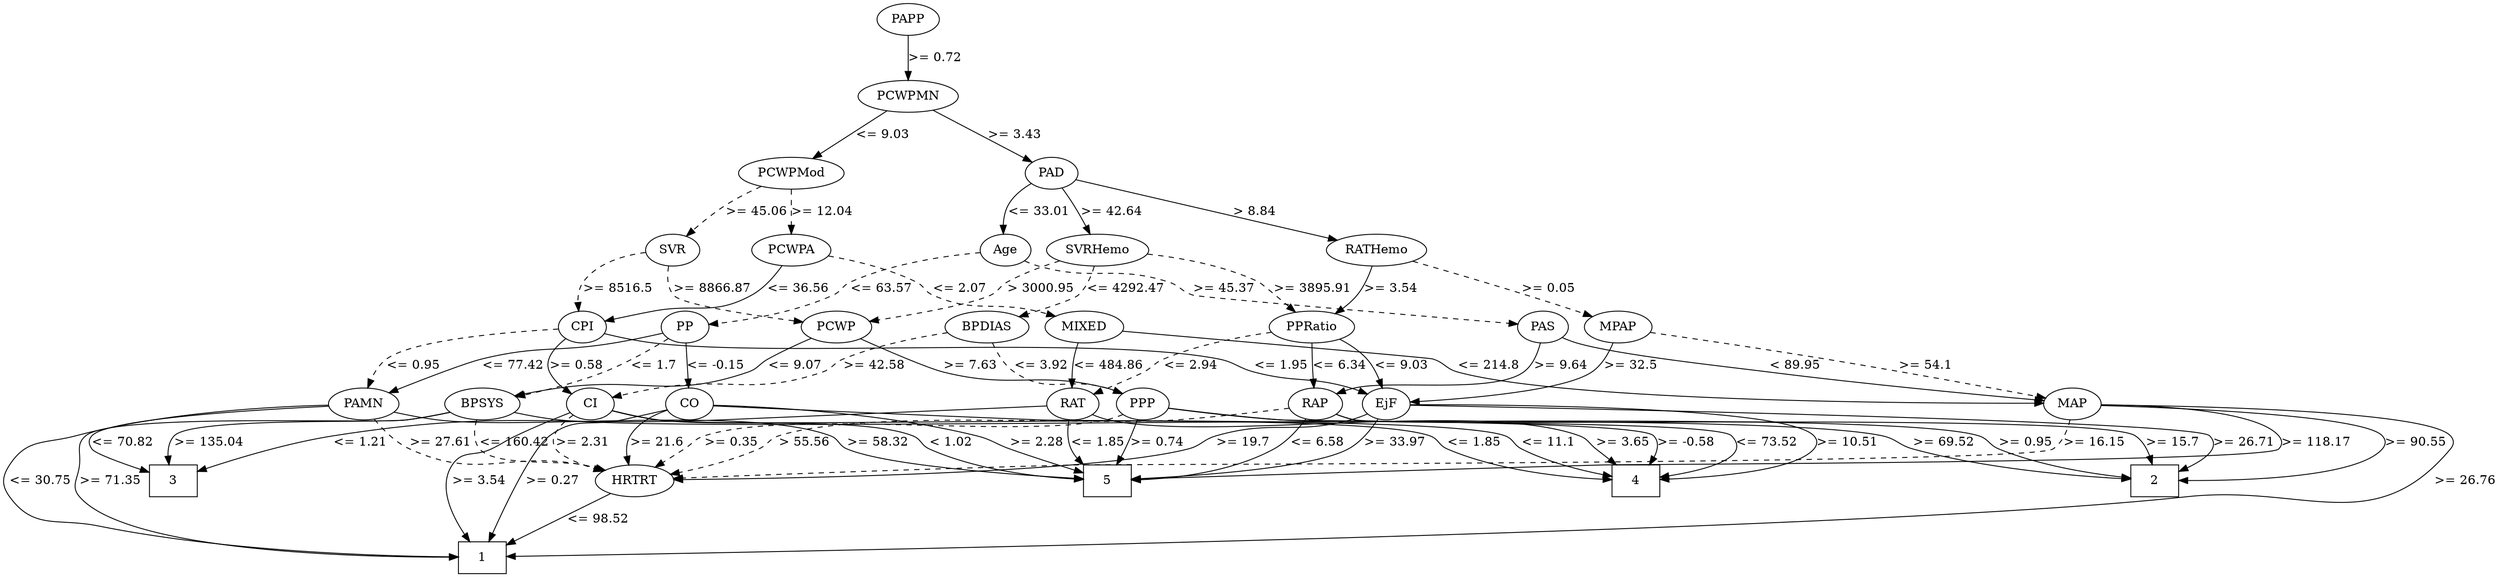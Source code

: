 strict digraph G {
	graph [bb="0,0,2283.1,645"];
	node [label="\N"];
	1	[height=0.5,
		pos="449.13,18",
		shape=box,
		width=0.75];
	2	[height=0.5,
		pos="1987.1,105",
		shape=box,
		width=0.75];
	3	[height=0.5,
		pos="168.13,105",
		shape=box,
		width=0.75];
	4	[height=0.5,
		pos="1513.1,105",
		shape=box,
		width=0.75];
	5	[height=0.5,
		pos="1030.1,105",
		shape=box,
		width=0.75];
	RAP	[height=0.5,
		pos="1210.1,192",
		width=0.77778];
	RAP -> 2	[label=">= 15.7",
		lp="1999.6,148.5",
		op=">=",
		param=15.7,
		pos="e,1984.3,123.43 1230.7,179.75 1235.9,177.42 1241.6,175.28 1247.1,174 1286,164.99 1932,178.22 1965.1,156 1973,150.7 1978.1,141.89 \
1981.4,133.12",
		style=solid];
	RAP -> 4	[label="<= 73.52",
		lp="1628.1,148.5",
		op="<=",
		param=73.52,
		pos="e,1540.3,111.65 1231.1,179.68 1236.2,177.41 1241.8,175.32 1247.1,174 1284.9,164.7 1570.3,184.23 1597.1,156 1615.3,136.87 1580.4,\
122.54 1550.2,114.23",
		style=solid];
	RAP -> 5	[label="<= 6.58",
		lp="1214.6,148.5",
		op="<=",
		param=6.58,
		pos="e,1057.2,106.44 1203.4,174.17 1198.1,163.11 1189.7,149.23 1178.1,141 1145.4,117.81 1099.5,109.82 1067.5,107.15",
		style=solid];
	HRTRT	[height=0.5,
		pos="593.13,105",
		width=1.1013];
	RAP -> HRTRT	[label="> 55.56",
		lp="749.63,148.5",
		op=">",
		param=55.56,
		pos="e,627.61,114.14 1183.6,186 1161.8,182.1 1130.1,176.86 1102.1,174 1019.4,165.52 807.29,181.62 728.13,156 716.52,152.24 716.17,146.2 \
705.13,141 683.57,130.84 658.33,122.66 637.27,116.77",
		style=dashed];
	HRTRT -> 1	[label="<= 98.52",
		lp="555.13,61.5",
		op="<=",
		param=98.52,
		pos="e,476.13,34.94 569.99,90.343 546.99,76.767 511.4,55.756 484.78,40.046",
		style=solid];
	PAS	[height=0.5,
		pos="1415.1,279",
		width=0.75];
	PAS -> RAP	[label=">= 9.64",
		lp="1431.6,235.5",
		op=">=",
		param=9.64,
		pos="e,1231.2,204.06 1414.2,260.54 1412.6,249.5 1408.7,235.89 1399.1,228 1372.9,206.36 1279.9,219.21 1247.1,210 1245,209.39 1242.8,208.68 \
1240.6,207.89",
		style=solid];
	MAP	[height=0.5,
		pos="1912.1,192",
		width=0.84854];
	PAS -> MAP	[label="< 89.95",
		lp="1639.6,235.5",
		op="<",
		param=89.95,
		pos="e,1882.3,196.11 1435.7,267.16 1440.6,264.87 1446,262.65 1451.1,261 1529.6,235.79 1775.4,207.62 1872.3,197.18",
		style=solid];
	MAP -> 1	[label=">= 26.76",
		lp="2257.1,105",
		op=">=",
		param=26.76,
		pos="e,476.14,19.456 1942.9,191.43 2032.8,192.15 2286.7,189.92 2248.1,141 2184.5,60.241 2125,101.29 2023.1,87 1712.3,43.4 693.69,23.322 \
486.22,19.633",
		style=solid];
	MAP -> 2	[label=">= 90.55",
		lp="2218.1,148.5",
		op=">=",
		param=90.55,
		pos="e,2014.2,106.55 1942.5,189.39 2011,185.46 2173,174.29 2189.1,156 2193.5,151 2193.4,146.1 2189.1,141 2168.5,116.48 2076.9,109.14 \
2024.4,106.94",
		style=solid];
	MAP -> 5	[label=">= 118.17",
		lp="2130.1,148.5",
		op=">=",
		param=118.17,
		pos="e,1057.3,107.12 1942.7,191.59 2005.2,191.89 2138.1,187.3 2093.1,141 2081.2,128.72 1494.2,123.58 1477.1,123 1325.2,117.89 1144.2,\
110.65 1067.5,107.53",
		style=solid];
	MAP -> HRTRT	[label=">= 16.15",
		lp="1928.1,148.5",
		op=">=",
		param=16.15,
		pos="e,632.39,107.96 1909.5,174.04 1906.7,162.63 1901.2,148.37 1890.1,141 1869.4,127.19 1019,123.78 994.13,123 867.41,119.04 718.26,112.12 \
642.57,108.45",
		style=dashed];
	PAD	[height=0.5,
		pos="947.13,453",
		width=0.79437];
	SVRHemo	[height=0.5,
		pos="995.13,366",
		width=1.3902];
	PAD -> SVRHemo	[label=">= 42.64",
		lp="1001.1,409.5",
		op=">=",
		param=42.64,
		pos="e,986.31,383.77 956.9,436.06 960.49,430.11 964.55,423.28 968.13,417 972.57,409.2 977.27,400.63 981.47,392.82",
		style=solid];
	RATHemo	[height=0.5,
		pos="1246.1,366",
		width=1.375];
	PAD -> RATHemo	[label="> 8.84",
		lp="1132.6,409.5",
		op=">",
		param=8.84,
		pos="e,1208.2,377.77 972.62,444.75 1022.6,430.54 1134.3,398.8 1198.4,380.57",
		style=solid];
	Age	[height=0.5,
		pos="900.13,366",
		width=0.75];
	PAD -> Age	[label="<= 33.01",
		lp="942.13,409.5",
		op="<=",
		param=33.01,
		pos="e,903.68,383.93 931.73,437.4 926.2,431.49 920.3,424.34 916.13,417 912.05,409.84 908.86,401.5 906.44,393.71",
		style=solid];
	PCWP	[height=0.5,
		pos="772.13,279",
		width=0.97491];
	SVRHemo -> PCWP	[label="> 3000.95",
		lp="940.63,322.5",
		op=">",
		param=3000.95,
		pos="e,804.74,285.86 960.61,352.85 945.3,346.86 927.34,338.99 912.13,330 902.86,324.53 902.7,319.92 893.13,315 868.45,302.31 838.52,293.6 \
814.59,288.05",
		style=dashed];
	BPDIAS	[height=0.5,
		pos="908.13,279",
		width=1.1735];
	SVRHemo -> BPDIAS	[label="<= 4292.47",
		lp="1015.6,322.5",
		op="<=",
		param=4292.47,
		pos="e,939.1,291.53 990.62,347.64 987.2,337.2 981.62,324.2 973.13,315 966.15,307.44 957.16,301.19 948.1,296.15",
		style=dashed];
	PPRatio	[height=0.5,
		pos="1210.1,279",
		width=1.1013];
	SVRHemo -> PPRatio	[label=">= 3895.91",
		lp="1188.6,322.5",
		op=">=",
		param=3895.91,
		pos="e,1187.8,293.97 1040.8,358.43 1069.2,353.21 1105.9,344.34 1136.1,330 1146.2,325.23 1147,321.36 1156.1,315 1163.5,309.85 1171.6,304.48 \
1179.2,299.54",
		style=dashed];
	RATHemo -> PPRatio	[label=">= 3.54",
		lp="1252.6,322.5",
		op=">=",
		param=3.54,
		pos="e,1217.3,296.89 1238.8,347.8 1233.8,335.85 1226.9,319.72 1221.2,306.18",
		style=solid];
	MPAP	[height=0.5,
		pos="1495.1,279",
		width=0.97491];
	RATHemo -> MPAP	[label=">= 0.05",
		lp="1416.6,322.5",
		op=">=",
		param=0.05,
		pos="e,1468.2,290.64 1282.2,353.61 1323.3,340.51 1392.4,318.08 1451.1,297 1453.6,296.1 1456.2,295.15 1458.8,294.18",
		style=dashed];
	Age -> PAS	[label=">= 45.37",
		lp="1106.1,322.5",
		op=">=",
		param=45.37,
		pos="e,1388.6,282.95 920.66,354.07 925.62,351.78 930.97,349.58 936.13,348 986.01,332.7 1002.7,346.55 1052.1,330 1065.5,325.52 1066.6,\
319.12 1080.1,315 1156.6,291.68 1179.6,305.33 1259.1,297 1300,292.72 1346.9,287.57 1378.5,284.07",
		style=dashed];
	PP	[height=0.5,
		pos="614.13,279",
		width=0.75];
	Age -> PP	[label="<= 63.57",
		lp="795.13,322.5",
		op="<=",
		param=63.57,
		pos="e,640.32,283.43 873.9,361.22 846.62,356.57 803.22,347.09 769.13,330 759.51,325.18 759.77,319.78 750.13,315 718.36,299.26 678.8,290.11 \
650.55,285.14",
		style=dashed];
	PAMN	[height=0.5,
		pos="332.13,192",
		width=1.0139];
	PAMN -> 1	[label="<= 30.75",
		lp="38.127,105",
		op="<=",
		param=30.75,
		pos="e,422.13,18.466 295.59,191.89 197.83,192.98 -57.708,186.61 12.127,87 57.692,22.009 314.69,17.641 411.89,18.366",
		style=solid];
	PAMN -> 3	[label="<= 70.82",
		lp="120.13,148.5",
		op="<=",
		param=70.82,
		pos="e,140.78,115.42 295.62,191.19 235.5,190.63 119.72,185.63 94.127,156 89.77,150.95 90.561,146.63 94.127,141 98.672,133.82 115.11,125.72 \
131.34,119.12",
		style=solid];
	PAMN -> 5	[label=">= 58.32",
		lp="816.13,148.5",
		op=">=",
		param=58.32,
		pos="e,1003,105.47 360.38,180.42 368.28,177.88 376.95,175.48 385.13,174 469.63,158.75 690.68,186.04 771.13,156 781.21,152.24 780.25,145.25 \
790.13,141 857.51,111.99 944.33,106.26 992.92,105.55",
		style=solid];
	PAMN -> HRTRT	[label=">= 27.61",
		lp="415.13,148.5",
		op=">=",
		param=27.61,
		pos="e,562.83,116.62 345.37,175.1 355.95,163.58 371.82,148.72 389.13,141 450.44,113.64 473.49,137.14 539.13,123 543.63,122.03 548.29,\
120.85 552.9,119.56",
		style=dashed];
	BPSYS	[height=0.5,
		pos="432.13,192",
		width=1.0471];
	PCWP -> BPSYS	[label="<= 9.07",
		lp="733.63,235.5",
		op="<=",
		param=9.07,
		pos="e,464.99,201.01 750.62,264.73 728.71,251.46 696.02,232.38 682.13,228 608.83,204.87 586.01,222.2 510.13,210 498.59,208.15 486.19,\
205.67 474.75,203.18",
		style=solid];
	PPP	[height=0.5,
		pos="1066.1,192",
		width=0.75];
	PCWP -> PPP	[label=">= 7.63",
		lp="899.63,235.5",
		op=">=",
		param=7.63,
		pos="e,1045.6,204.07 794.22,264.84 814.91,253.17 847.06,236.67 877.13,228 942.92,209.03 964.31,228.87 1030.1,210 1032.1,209.44 1034,208.79 \
1036,208.07",
		style=solid];
	BPSYS -> 1	[label=">= 71.35",
		lp="106.13,105",
		op=">=",
		param=71.35,
		pos="e,421.91,19.706 402.76,180.51 394.56,177.97 385.58,175.55 377.13,174 345.48,168.21 112.78,176.67 88.127,156 64.467,136.17 60.374,\
110.73 80.127,87 122.14,36.54 326.8,23.384 411.9,20.071",
		style=solid];
	BPSYS -> 2	[label=">= 69.52",
		lp="1792.1,148.5",
		op=">=",
		param=69.52,
		pos="e,1960,107.73 464.52,182.42 478.45,179.13 494.98,175.74 510.13,174 645.36,158.43 1602.7,187.39 1735.1,156 1750,152.47 1751.5,145.58 \
1766.1,141 1828.9,121.31 1905.4,112.35 1949.9,108.55",
		style=solid];
	BPSYS -> 3	[label=">= 135.04",
		lp="198.13,148.5",
		op=">=",
		param=135.04,
		pos="e,163.18,123.46 402.74,180.65 394.54,178.11 385.56,175.65 377.13,174 354.36,169.55 184.98,172.94 169.13,156 163.54,150.03 161.93,\
141.68 162.12,133.51",
		style=solid];
	BPSYS -> HRTRT	[label="<= 160.42",
		lp="488.13,148.5",
		op="<=",
		param=160.42,
		pos="e,562.13,116.25 437.31,173.68 441.48,162.71 448.43,149.1 459.13,141 488.17,118.99 503.94,132.48 539.13,123 543.46,121.83 547.97,\
120.54 552.45,119.21",
		style=dashed];
	PPP -> 2	[label=">= 0.95",
		lp="1867.6,148.5",
		op=">=",
		param=0.95,
		pos="e,1960.1,109.88 1092,185.93 1113.6,181.93 1145.2,176.59 1173.1,174 1245,167.33 1753.3,177.51 1822.1,156 1833.8,152.36 1833.9,145.86 \
1845.1,141 1879.1,126.22 1920.6,116.92 1949.9,111.65",
		style=solid];
	PPP -> 4	[label=">= -0.58",
		lp="1553.6,148.5",
		op=">=",
		param=-0.58,
		pos="e,1524.3,123.34 1092,186.1 1113.6,182.2 1145.3,176.92 1173.1,174 1192.6,171.96 1511.6,170.2 1525.1,156 1531,149.77 1530.8,141.15 \
1528.2,132.82",
		style=solid];
	PPP -> 5	[label=">= 0.74",
		lp="1072.6,148.5",
		op=">=",
		param=0.74,
		pos="e,1037.3,123.05 1059,174.21 1054,162.29 1047.1,146.06 1041.3,132.42",
		style=solid];
	PPP -> HRTRT	[label=">= 0.35",
		lp="682.63,148.5",
		op=">=",
		param=0.35,
		pos="e,612.02,120.99 1046.1,179.84 1041,177.5 1035.5,175.34 1030.1,174 950.26,154.04 737.6,183.83 660.13,156 655.47,154.33 636.8,140.27 \
620.34,127.49",
		style=dashed];
	PCWPMod	[height=0.5,
		pos="737.13,453",
		width=1.4444];
	PCWPA	[height=0.5,
		pos="737.13,366",
		width=1.1555];
	PCWPMod -> PCWPA	[label=">= 12.04",
		lp="763.13,409.5",
		op=">=",
		param=12.04,
		pos="e,737.13,384.18 737.13,434.8 737.13,423.16 737.13,407.55 737.13,394.24",
		style=dashed];
	SVR	[height=0.5,
		pos="609.13,366",
		width=0.77778];
	PCWPMod -> SVR	[label=">= 45.06",
		lp="707.13,409.5",
		op=">=",
		param=45.06,
		pos="e,627.31,379.99 712.71,437.09 702.83,430.97 691.37,423.75 681.13,417 665.91,406.97 649.17,395.38 635.67,385.89",
		style=dashed];
	MIXED	[height=0.5,
		pos="1009.1,279",
		width=1.125];
	PCWPA -> MIXED	[label="<= 2.07",
		lp="866.63,322.5",
		op="<=",
		param=2.07,
		pos="e,978.97,291.19 769.52,354.66 786.61,348.58 807.61,340.11 825.13,330 834.45,324.62 834.27,319.31 844.13,315 891.54,294.29 908.9,\
309.37 959.13,297 962.48,296.17 965.92,295.22 969.37,294.2",
		style=dashed];
	CPI	[height=0.5,
		pos="528.13,279",
		width=0.75];
	PCWPA -> CPI	[label="<= 36.56",
		lp="721.13,322.5",
		op="<=",
		param=36.56,
		pos="e,551.07,288.57 719.76,349.38 705.01,336.42 684.74,319.42 675.13,315 635.29,296.68 620.55,308.09 578.13,297 572.39,295.5 566.36,\
293.67 560.54,291.78",
		style=solid];
	SVR -> PCWP	[label=">= 8866.87",
		lp="642.63,322.5",
		op=">=",
		param=8866.87,
		pos="e,738.82,284.96 604.55,347.88 602.8,337.26 602.73,323.98 610.13,315 617.72,305.79 683.54,293.81 728.91,286.53",
		style=dashed];
	SVR -> CPI	[label=">= 8516.5",
		lp="558.13,322.5",
		op=">=",
		param=8516.5,
		pos="e,524.12,297.12 582,360.82 563.74,356.46 540.92,347.65 529.13,330 524.7,323.37 523.32,315.07 523.37,307.15",
		style=dashed];
	MIXED -> MAP	[label="<= 214.8",
		lp="1369.1,235.5",
		op="<=",
		param=214.8,
		pos="e,1881.6,193.22 1047.9,273.64 1129.3,264.48 1311,243.96 1314.1,243 1328,238.77 1329.1,231.86 1343.1,228 1442.7,200.5 1758.3,194.58 \
1871.3,193.33",
		style=solid];
	RAT	[height=0.5,
		pos="993.13,192",
		width=0.76389];
	MIXED -> RAT	[label="<= 484.86",
		lp="1023.1,235.5",
		op="<=",
		param=484.86,
		pos="e,991.85,210.31 1000.4,261.34 997.91,255.68 995.47,249.2 994.13,243 992.58,235.82 991.94,227.91 991.79,220.56",
		style=solid];
	CPI -> PAMN	[label="<= 0.95",
		lp="384.63,235.5",
		op="<=",
		param=0.95,
		pos="e,338.12,209.91 501.09,278.69 465.91,278.25 403.98,272.82 362.13,243 353.77,237.05 347.33,227.97 342.6,219.18",
		style=dashed];
	CI	[height=0.5,
		pos="546.13,192",
		width=0.75];
	CPI -> CI	[label=">= 0.58",
		lp="536.63,235.5",
		op=">=",
		param=0.58,
		pos="e,529.63,206.26 518.42,261.98 513.68,252.04 509.82,239.09 514.13,228 516.09,222.95 519.16,218.18 522.63,213.89",
		style=solid];
	EjF	[height=0.5,
		pos="1283.1,192",
		width=0.75];
	CPI -> EjF	[label="<= 1.95",
		lp="1183.6,235.5",
		op="<=",
		param=1.95,
		pos="e,1262.5,203.74 550.65,268.77 559.12,265.72 568.93,262.68 578.13,261 815.23,217.74 883.53,288.98 1120.1,243 1139.2,239.3 1142.5,\
233.33 1161.1,228 1198.7,217.26 1210.1,222.42 1247.1,210 1249,209.36 1251,208.64 1252.9,207.87",
		style=solid];
	PCWPMN	[height=0.5,
		pos="838.13,540",
		width=1.3902];
	PCWPMN -> PAD	[label=">= 3.43",
		lp="921.63,496.5",
		op=">=",
		param=3.43,
		pos="e,929.78,467.53 858.12,523.41 876,509.47 902.3,488.96 921.68,473.85",
		style=solid];
	PCWPMN -> PCWPMod	[label="<= 9.03",
		lp="815.63,496.5",
		op="<=",
		param=9.03,
		pos="e,756.04,469.92 819.13,523.01 803.61,509.95 781.49,491.33 764.13,476.72",
		style=solid];
	CO	[height=0.5,
		pos="642.13,192",
		width=0.75];
	CO -> 1	[label=">= 0.27",
		lp="508.63,105",
		op=">=",
		param=0.27,
		pos="e,452.69,36.295 617.62,184.02 606.75,180.93 593.8,177.27 582.13,174 553.26,165.91 540.61,174.63 517.13,156 481.99,128.12 463.62,\
77.391 455.18,46.1",
		style=solid];
	CO -> 4	[label="<= 11.1",
		lp="1430.6,148.5",
		op="<=",
		param=11.1,
		pos="e,1485.7,112.33 669.09,189.43 723.52,186.29 850.45,179.1 957.13,174 1005.1,171.71 1344.1,172.7 1389.1,156 1399.2,152.26 1398.7,146.11 \
1408.1,141 1429.5,129.47 1455.3,120.8 1476,114.97",
		style=solid];
	CO -> 5	[label=">= 2.28",
		lp="965.63,148.5",
		op=">=",
		param=2.28,
		pos="e,1003.1,116.86 669.17,189.68 717.46,186.81 821.42,178.4 906.13,156 923.28,151.46 926.67,147.64 943.13,141 959.75,134.29 978.18,\
126.87 993.77,120.6",
		style=solid];
	CO -> HRTRT	[label=">= 21.6",
		lp="614.63,148.5",
		op=">=",
		param=21.6,
		pos="e,588.85,123.14 620.02,181.55 609.54,175.81 598.05,167.37 592.13,156 588.54,149.12 587.58,140.95 587.85,133.22",
		style=solid];
	CI -> 1	[label=">= 3.54",
		lp="445.63,105",
		op=">=",
		param=3.54,
		pos="e,437.44,36.266 525.16,180.39 511.87,173.59 494.39,164.47 479.13,156 475.97,154.25 424.92,126.14 423.13,123 409.23,98.681 420.66,\
67.011 432.44,45.039",
		style=solid];
	CI -> 4	[label="<= 1.85",
		lp="1362.6,148.5",
		op="<=",
		param=1.85,
		pos="e,1486,108.74 569.48,182.91 580.46,179.49 593.82,175.87 606.13,174 683.93,162.18 1238.4,177.32 1314.1,156 1327,152.39 1327.6,145.72 \
1340.1,141 1385.3,123.94 1440.3,114.62 1476,109.98",
		style=solid];
	CI -> 5	[label="< 1.02",
		lp="883.63,148.5",
		op="<",
		param=1.02,
		pos="e,1002.9,107.95 569.81,183.1 580.75,179.76 593.97,176.15 606.13,174 711.45,155.33 746.46,194.84 846.13,156 856.15,152.09 855.39,\
145.57 865.13,141 906.33,121.67 958.32,112.91 992.81,109.01",
		style=solid];
	CI -> HRTRT	[label=">= 2.31",
		lp="546.63,148.5",
		op=">=",
		param=2.31,
		pos="e,559.3,114.74 532.39,176.47 524.41,166.21 517.18,152.31 524.13,141 530.1,131.27 539.71,124.15 549.89,118.97",
		style=dashed];
	BPDIAS -> PPP	[label="<= 3.92",
		lp="964.63,235.5",
		op="<=",
		param=3.92,
		pos="e,1045.5,203.76 915.45,261.04 921.13,249.93 930.07,236.03 942.13,228 975.35,205.87 992.25,222.61 1030.1,210 1032,209.36 1034,208.65 \
1035.9,207.88",
		style=dashed];
	BPDIAS -> CI	[label=">= 42.58",
		lp="808.13,235.5",
		op=">=",
		param=42.58,
		pos="e,569.86,200.67 870.33,270.9 844.69,265.27 810.44,256.15 782.13,243 771.39,238.02 771.21,232.14 760.13,228 695.57,203.89 673.72,\
223.44 606.13,210 597.43,208.27 588.15,205.91 579.55,203.49",
		style=dashed];
	PPRatio -> RAP	[label="<= 6.34",
		lp="1232.6,235.5",
		op="<=",
		param=6.34,
		pos="e,1210.1,210.18 1210.1,260.8 1210.1,249.16 1210.1,233.55 1210.1,220.24",
		style=solid];
	PPRatio -> RAT	[label="<= 2.94",
		lp="1097.6,235.5",
		op="<=",
		param=2.94,
		pos="e,1013.2,204.62 1173.5,271.85 1145.8,266.4 1107,257.08 1075.1,243 1064,238.07 1062.5,234.45 1052.1,228 1042.4,221.94 1031.6,215.49 \
1022,209.8",
		style=dashed];
	PPRatio -> EjF	[label="<= 9.03",
		lp="1287.6,235.5",
		op="<=",
		param=9.03,
		pos="e,1276.2,209.86 1232.3,264.02 1240.5,258.19 1249.3,250.93 1256.1,243 1262.2,235.89 1267.5,227.18 1271.7,219.04",
		style=solid];
	RAT -> 3	[label="<= 1.21",
		lp="340.63,148.5",
		op="<=",
		param=1.21,
		pos="e,195.18,117.51 965.74,189.49 911.07,186.47 784.51,179.53 678.13,174 518.14,165.68 475.57,185.6 318.13,156 278.38,148.53 234.69,\
133.09 204.77,121.34",
		style=solid];
	RAT -> 4	[label=">= 3.65",
		lp="1497.6,148.5",
		op=">=",
		param=3.65,
		pos="e,1495.2,123.13 1013.7,179.82 1019,177.48 1024.6,175.32 1030.1,174 1122.5,151.76 1369.1,191.71 1457.1,156 1461,154.44 1474.8,142.11 \
1487.7,130.09",
		style=solid];
	RAT -> 5	[label="<= 1.85",
		lp="1018.6,148.5",
		op="<=",
		param=1.85,
		pos="e,1008.6,123.35 991.26,173.64 990.89,163.68 991.64,151.18 996.13,141 997.65,137.54 999.68,134.22 1002,131.11",
		style=solid];
	MPAP -> MAP	[label=">= 54.1",
		lp="1771.6,235.5",
		op=">=",
		param=54.1,
		pos="e,1883.8,199.29 1527.7,272.03 1564.6,265.24 1626.2,253.71 1679.1,243 1747.9,229.08 1827.9,211.65 1874,201.47",
		style=dashed];
	MPAP -> EjF	[label=">= 32.5",
		lp="1496.6,235.5",
		op=">=",
		param=32.5,
		pos="e,1310.2,192.56 1486.8,261.01 1480.5,249.89 1470.7,235.99 1458.1,228 1416,201.29 1357.7,194.33 1320.2,192.84",
		style=solid];
	EjF -> 2	[label=">= 26.71",
		lp="2063.1,148.5",
		op=">=",
		param=26.71,
		pos="e,2014.3,120.35 1310.2,190.24 1443.1,186.47 2020.4,169.35 2033.1,156 2042.4,146.27 2034.3,135.29 2022.4,126.1",
		style=solid];
	EjF -> 4	[label=">= 10.51",
		lp="1705.1,148.5",
		op=">=",
		param=10.51,
		pos="e,1540.3,106.03 1310.3,190.63 1394.6,189.18 1647.8,182.65 1672.1,156 1708.4,116.29 1608.1,107.89 1550.5,106.26",
		style=solid];
	EjF -> 5	[label=">= 33.97",
		lp="1284.1,148.5",
		op=">=",
		param=33.97,
		pos="e,1057.3,108.16 1273.9,174.83 1266.5,163.49 1255.1,148.97 1241.1,141 1212.2,124.48 1120,113.91 1067.5,109.08",
		style=solid];
	EjF -> HRTRT	[label=">= 19.7",
		lp="1151.6,148.5",
		op=">=",
		param=19.7,
		pos="e,632.73,106.74 1262.6,180.06 1257.6,177.77 1252.3,175.57 1247.1,174 1196.4,158.51 1179.7,172.06 1129.1,156 1114.9,151.49 1113.5,\
144.92 1099.1,141 1014.2,117.82 753,109.49 642.9,106.96",
		style=solid];
	PP -> PAMN	[label="<= 77.42",
		lp="482.13,235.5",
		op="<=",
		param=77.42,
		pos="e,357.68,205.22 591.21,269.33 582.78,266.38 573.11,263.26 564.13,261 516.94,249.13 502.97,256.18 456.13,243 425.16,234.29 391.37,\
220.35 366.9,209.4",
		style=solid];
	PP -> BPSYS	[label="<= 1.7",
		lp="598.13,235.5",
		op="<=",
		param=1.7,
		pos="e,465.55,200.35 601.1,262.81 590.77,251.66 575.4,236.96 559.13,228 544.73,220.07 506.46,210.01 475.66,202.71",
		style=dashed];
	PP -> CO	[label="<= -0.15",
		lp="653.63,235.5",
		op="<=",
		param=-0.15,
		pos="e,636.61,209.76 619.66,261.21 623.57,249.33 628.9,233.17 633.38,219.56",
		style=solid];
	PAPP	[height=0.5,
		pos="838.13,627",
		width=0.88889];
	PAPP -> PCWPMN	[label=">= 0.72",
		lp="860.63,583.5",
		op=">=",
		param=0.72,
		pos="e,838.13,558.18 838.13,608.8 838.13,597.16 838.13,581.55 838.13,568.24",
		style=solid];
}
